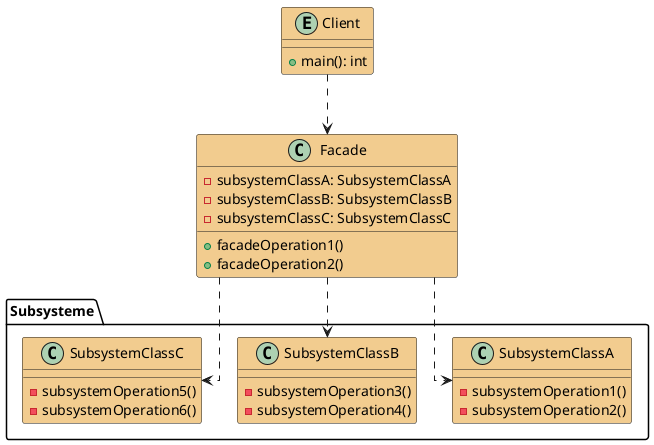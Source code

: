 ' Copyright (c) 2025 Franz Steinkress
' Licensed under the MIT License - see LICENSE for details
@startuml
skinparam linetype ortho
skinparam classBackgroundColor #F2CC8F

package "Subsysteme" {
    class SubsystemClassA {
        - subsystemOperation1()
        - subsystemOperation2()
    }
    class SubsystemClassB {
        - subsystemOperation3()
        - subsystemOperation4()
    }
    class SubsystemClassC {
        - subsystemOperation5()
        - subsystemOperation6()
    }
}
class Facade {
    + facadeOperation1()
    + facadeOperation2()
    - subsystemClassA: SubsystemClassA
    - subsystemClassB: SubsystemClassB
    - subsystemClassC: SubsystemClassC
}
entity Client {
    + main(): int
}

Facade ..> SubsystemClassA
Facade ..> SubsystemClassB
Facade ..> SubsystemClassC
Client ..> Facade
@enduml
